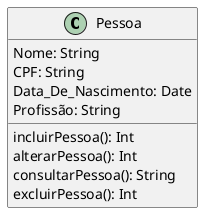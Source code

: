 @startuml classe_de_análise

class Pessoa {
    Nome: String
    CPF: String
    Data_De_Nascimento: Date
    Profissão: String
    incluirPessoa(): Int
    alterarPessoa(): Int
    consultarPessoa(): String
    excluirPessoa(): Int
}

@enduml




